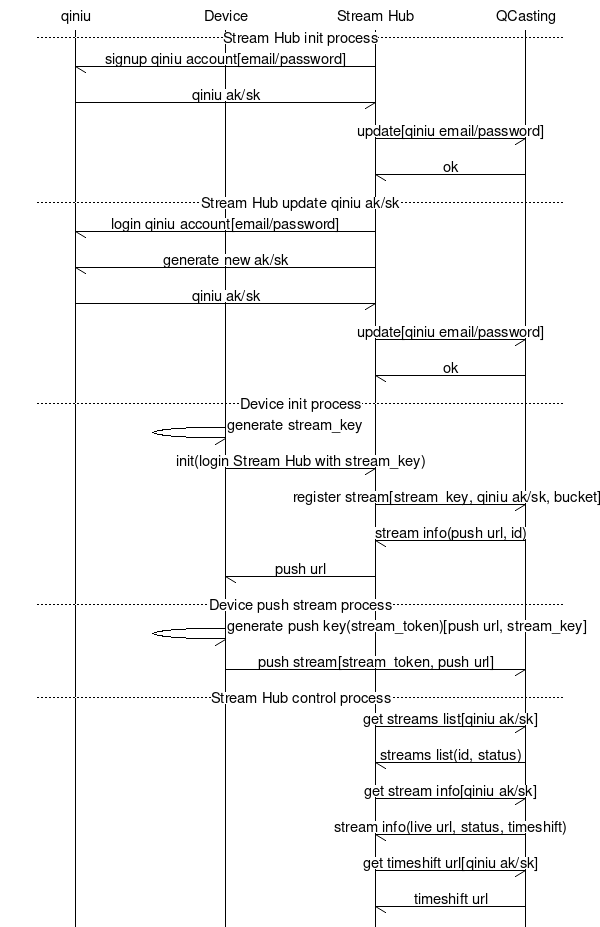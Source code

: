 msc {
    qn[label="qiniu"], d[label="Device"], sh[label="Stream Hub"], qc[label="QCasting"];

    --- [label="Stream Hub init process"];
    sh -> qn [label="signup qiniu account[email/password]"];
    sh <- qn [label="qiniu ak/sk"];

    sh -> qc [label="update[qiniu email/password]"];
    sh <- qc [label="ok"];

    --- [label="Stream Hub update qiniu ak/sk"];
    sh -> qn [label="login qiniu account[email/password]"];
    sh -> qn [label="generate new ak/sk"];
    sh <- qn [label="qiniu ak/sk"];

    sh -> qc [label="update[qiniu email/password]"];
    sh <- qc [label="ok"];

    --- [label="Device init process"];
    d -> d [label="generate stream_key"];
    d -> sh [label="init(login Stream Hub with stream_key)"];
         sh -> qc [label="register stream[stream_key, qiniu ak/sk, bucket]"];
         sh <- qc [label="stream info(push url, id)"];
    d <- sh [label="push url"];

    --- [label="Device push stream process"];
    d -> d [label="generate push key(stream_token)[push url, stream_key]"];
    d -> qc [label="push stream[stream_token, push url]"];

    --- [label="Stream Hub control process"];
    sh -> qc [label="get streams list[qiniu ak/sk]"];
    sh <- qc [label="streams list(id, status)"];
    sh -> qc [label="get stream info[qiniu ak/sk]"];
    sh <- qc [label="stream info(live url, status, timeshift)"];
    sh -> qc [label="get timeshift url[qiniu ak/sk]"];
    sh <- qc [label="timeshift url"];
}